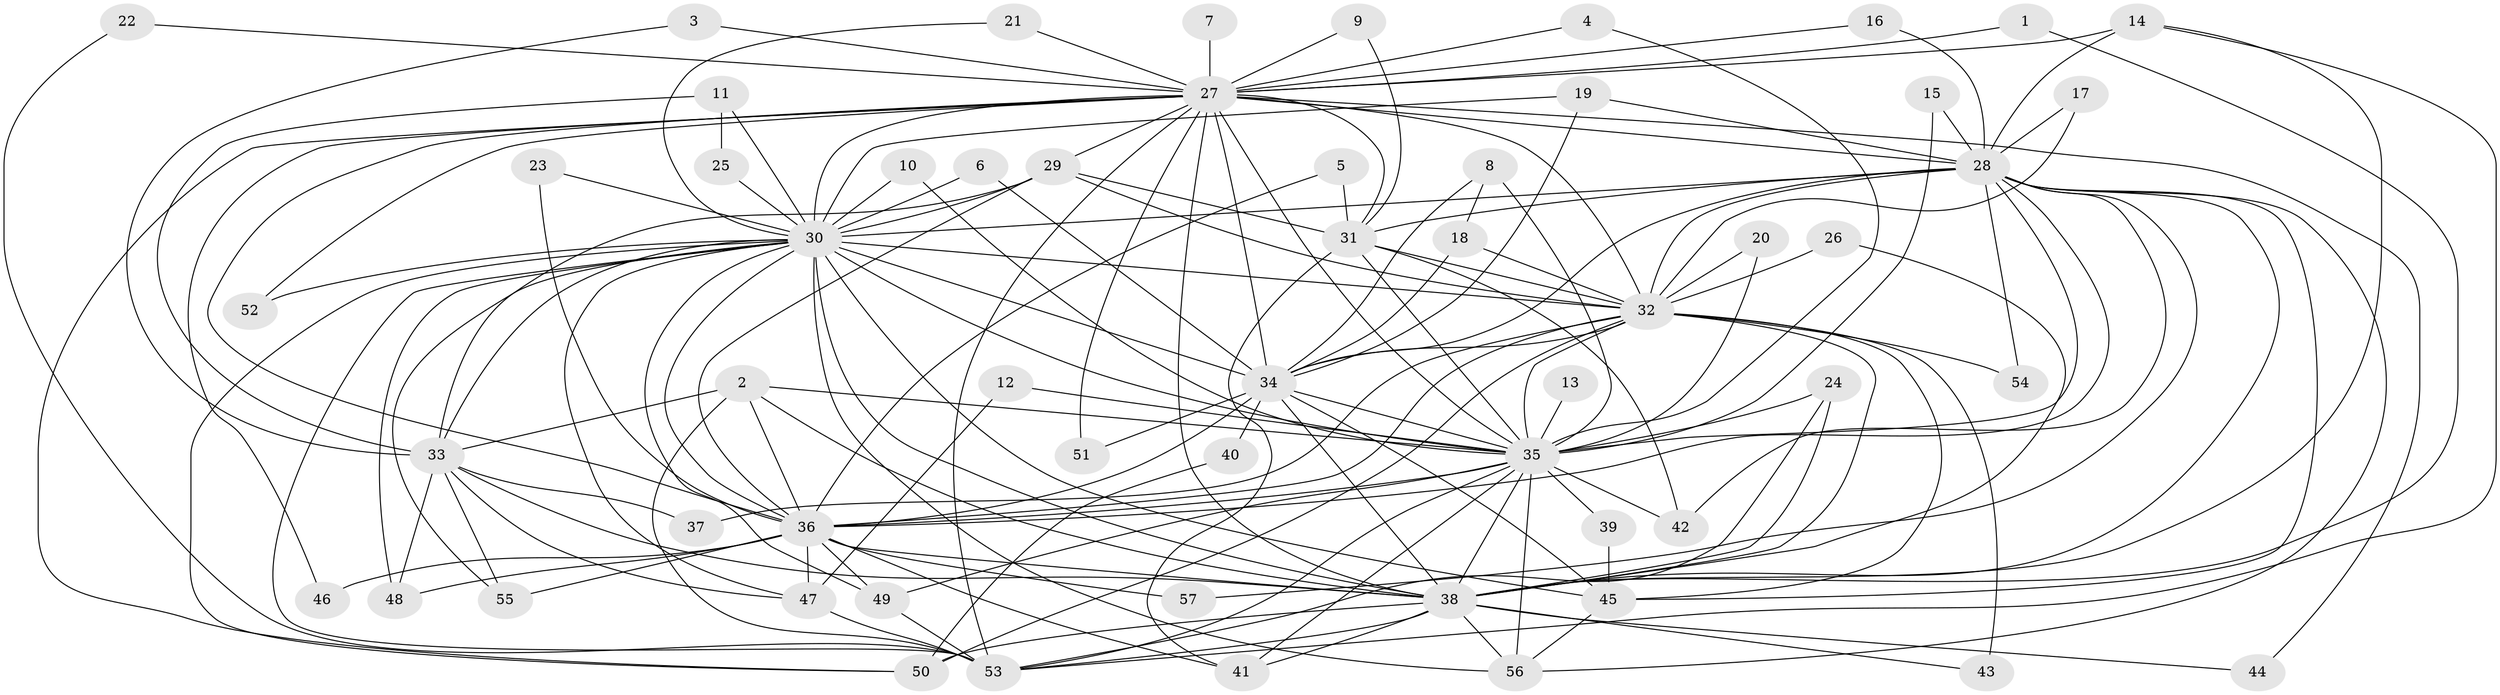 // original degree distribution, {13: 0.008771929824561403, 15: 0.008771929824561403, 24: 0.017543859649122806, 23: 0.017543859649122806, 32: 0.008771929824561403, 30: 0.008771929824561403, 19: 0.008771929824561403, 18: 0.008771929824561403, 2: 0.5789473684210527, 5: 0.017543859649122806, 10: 0.017543859649122806, 9: 0.008771929824561403, 3: 0.21929824561403508, 4: 0.043859649122807015, 7: 0.008771929824561403, 6: 0.017543859649122806}
// Generated by graph-tools (version 1.1) at 2025/25/03/09/25 03:25:38]
// undirected, 57 vertices, 156 edges
graph export_dot {
graph [start="1"]
  node [color=gray90,style=filled];
  1;
  2;
  3;
  4;
  5;
  6;
  7;
  8;
  9;
  10;
  11;
  12;
  13;
  14;
  15;
  16;
  17;
  18;
  19;
  20;
  21;
  22;
  23;
  24;
  25;
  26;
  27;
  28;
  29;
  30;
  31;
  32;
  33;
  34;
  35;
  36;
  37;
  38;
  39;
  40;
  41;
  42;
  43;
  44;
  45;
  46;
  47;
  48;
  49;
  50;
  51;
  52;
  53;
  54;
  55;
  56;
  57;
  1 -- 27 [weight=1.0];
  1 -- 38 [weight=1.0];
  2 -- 33 [weight=1.0];
  2 -- 35 [weight=1.0];
  2 -- 36 [weight=1.0];
  2 -- 38 [weight=1.0];
  2 -- 53 [weight=1.0];
  3 -- 27 [weight=1.0];
  3 -- 33 [weight=1.0];
  4 -- 27 [weight=1.0];
  4 -- 35 [weight=1.0];
  5 -- 31 [weight=1.0];
  5 -- 36 [weight=1.0];
  6 -- 30 [weight=1.0];
  6 -- 34 [weight=1.0];
  7 -- 27 [weight=1.0];
  8 -- 18 [weight=1.0];
  8 -- 34 [weight=1.0];
  8 -- 35 [weight=1.0];
  9 -- 27 [weight=1.0];
  9 -- 31 [weight=1.0];
  10 -- 30 [weight=1.0];
  10 -- 35 [weight=1.0];
  11 -- 25 [weight=1.0];
  11 -- 30 [weight=1.0];
  11 -- 33 [weight=1.0];
  12 -- 35 [weight=1.0];
  12 -- 47 [weight=1.0];
  13 -- 35 [weight=1.0];
  14 -- 27 [weight=1.0];
  14 -- 28 [weight=1.0];
  14 -- 38 [weight=1.0];
  14 -- 53 [weight=1.0];
  15 -- 28 [weight=2.0];
  15 -- 35 [weight=1.0];
  16 -- 27 [weight=1.0];
  16 -- 28 [weight=1.0];
  17 -- 28 [weight=1.0];
  17 -- 32 [weight=1.0];
  18 -- 32 [weight=1.0];
  18 -- 34 [weight=1.0];
  19 -- 28 [weight=1.0];
  19 -- 30 [weight=1.0];
  19 -- 34 [weight=1.0];
  20 -- 32 [weight=1.0];
  20 -- 35 [weight=1.0];
  21 -- 27 [weight=1.0];
  21 -- 30 [weight=1.0];
  22 -- 27 [weight=1.0];
  22 -- 53 [weight=1.0];
  23 -- 30 [weight=1.0];
  23 -- 36 [weight=1.0];
  24 -- 35 [weight=1.0];
  24 -- 38 [weight=1.0];
  24 -- 53 [weight=1.0];
  25 -- 30 [weight=2.0];
  26 -- 32 [weight=1.0];
  26 -- 38 [weight=1.0];
  27 -- 28 [weight=2.0];
  27 -- 29 [weight=1.0];
  27 -- 30 [weight=4.0];
  27 -- 31 [weight=1.0];
  27 -- 32 [weight=1.0];
  27 -- 34 [weight=3.0];
  27 -- 35 [weight=1.0];
  27 -- 36 [weight=1.0];
  27 -- 38 [weight=2.0];
  27 -- 44 [weight=1.0];
  27 -- 46 [weight=1.0];
  27 -- 50 [weight=1.0];
  27 -- 51 [weight=1.0];
  27 -- 52 [weight=1.0];
  27 -- 53 [weight=1.0];
  28 -- 30 [weight=2.0];
  28 -- 31 [weight=2.0];
  28 -- 32 [weight=2.0];
  28 -- 34 [weight=2.0];
  28 -- 35 [weight=1.0];
  28 -- 36 [weight=1.0];
  28 -- 38 [weight=1.0];
  28 -- 42 [weight=1.0];
  28 -- 45 [weight=1.0];
  28 -- 54 [weight=1.0];
  28 -- 56 [weight=1.0];
  28 -- 57 [weight=1.0];
  29 -- 30 [weight=1.0];
  29 -- 31 [weight=1.0];
  29 -- 32 [weight=1.0];
  29 -- 33 [weight=1.0];
  29 -- 36 [weight=1.0];
  30 -- 32 [weight=2.0];
  30 -- 33 [weight=2.0];
  30 -- 34 [weight=4.0];
  30 -- 35 [weight=2.0];
  30 -- 36 [weight=4.0];
  30 -- 38 [weight=2.0];
  30 -- 45 [weight=1.0];
  30 -- 47 [weight=1.0];
  30 -- 48 [weight=1.0];
  30 -- 49 [weight=1.0];
  30 -- 50 [weight=1.0];
  30 -- 52 [weight=1.0];
  30 -- 53 [weight=1.0];
  30 -- 55 [weight=1.0];
  30 -- 56 [weight=1.0];
  31 -- 32 [weight=1.0];
  31 -- 35 [weight=1.0];
  31 -- 41 [weight=1.0];
  31 -- 42 [weight=1.0];
  32 -- 34 [weight=3.0];
  32 -- 35 [weight=2.0];
  32 -- 36 [weight=2.0];
  32 -- 37 [weight=1.0];
  32 -- 38 [weight=1.0];
  32 -- 43 [weight=1.0];
  32 -- 45 [weight=1.0];
  32 -- 50 [weight=2.0];
  32 -- 54 [weight=1.0];
  33 -- 37 [weight=1.0];
  33 -- 38 [weight=1.0];
  33 -- 47 [weight=1.0];
  33 -- 48 [weight=1.0];
  33 -- 55 [weight=1.0];
  34 -- 35 [weight=2.0];
  34 -- 36 [weight=2.0];
  34 -- 38 [weight=4.0];
  34 -- 40 [weight=1.0];
  34 -- 45 [weight=1.0];
  34 -- 51 [weight=1.0];
  35 -- 36 [weight=1.0];
  35 -- 38 [weight=1.0];
  35 -- 39 [weight=1.0];
  35 -- 41 [weight=1.0];
  35 -- 42 [weight=1.0];
  35 -- 49 [weight=1.0];
  35 -- 53 [weight=2.0];
  35 -- 56 [weight=1.0];
  36 -- 38 [weight=1.0];
  36 -- 41 [weight=1.0];
  36 -- 46 [weight=1.0];
  36 -- 47 [weight=1.0];
  36 -- 48 [weight=1.0];
  36 -- 49 [weight=1.0];
  36 -- 55 [weight=2.0];
  36 -- 57 [weight=1.0];
  38 -- 41 [weight=1.0];
  38 -- 43 [weight=1.0];
  38 -- 44 [weight=1.0];
  38 -- 50 [weight=1.0];
  38 -- 53 [weight=1.0];
  38 -- 56 [weight=1.0];
  39 -- 45 [weight=2.0];
  40 -- 50 [weight=1.0];
  45 -- 56 [weight=1.0];
  47 -- 53 [weight=2.0];
  49 -- 53 [weight=1.0];
}
